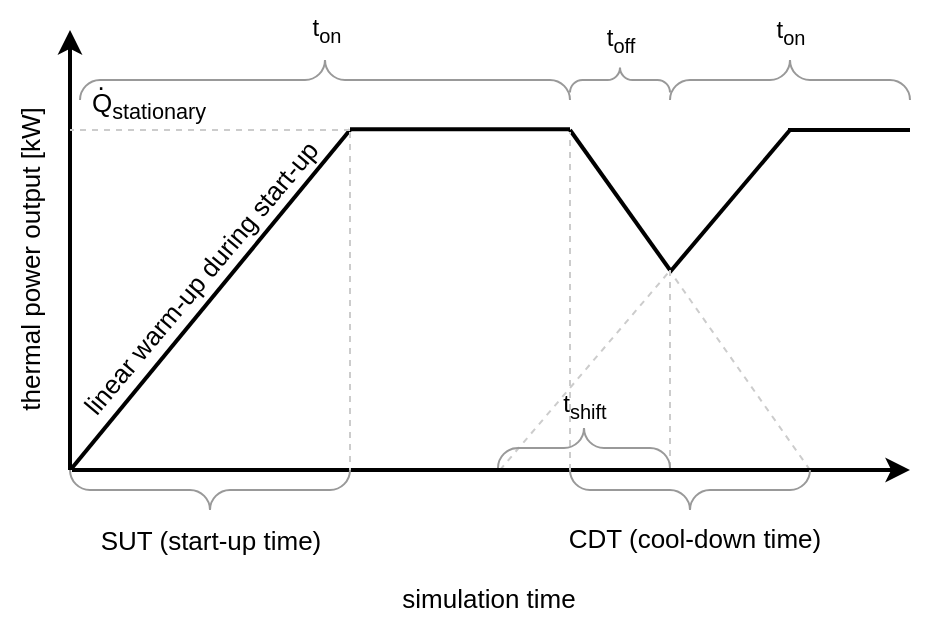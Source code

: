 <mxfile version="20.6.2" type="device"><diagram id="YZarFR_uoVgQtqTXhdG8" name="Seite-1"><mxGraphModel dx="879" dy="523" grid="1" gridSize="10" guides="1" tooltips="1" connect="1" arrows="1" fold="1" page="1" pageScale="1" pageWidth="827" pageHeight="1169" math="0" shadow="0"><root><mxCell id="0"/><mxCell id="1" parent="0"/><mxCell id="SUGY7cKZEnF_3Z1tiHrS-15" value="" style="endArrow=none;html=1;rounded=0;strokeWidth=1;fontSize=13;startArrow=none;startFill=0;dashed=1;strokeColor=#CCCCCC;" edge="1" parent="1"><mxGeometry width="50" height="50" relative="1" as="geometry"><mxPoint x="365" y="290" as="sourcePoint"/><mxPoint x="510" y="120" as="targetPoint"/></mxGeometry></mxCell><mxCell id="SUGY7cKZEnF_3Z1tiHrS-6" value="" style="endArrow=none;html=1;rounded=0;strokeWidth=1;fontSize=13;startArrow=none;startFill=0;dashed=1;strokeColor=#CCCCCC;" edge="1" parent="1"><mxGeometry width="50" height="50" relative="1" as="geometry"><mxPoint x="520" y="290" as="sourcePoint"/><mxPoint x="401" y="121.0" as="targetPoint"/></mxGeometry></mxCell><mxCell id="4bvL8-JfmBJlFlUhR-tv-1" value="" style="endArrow=none;html=1;rounded=0;strokeWidth=2;startArrow=classic;startFill=1;" parent="1" edge="1"><mxGeometry width="50" height="50" relative="1" as="geometry"><mxPoint x="150" y="70" as="sourcePoint"/><mxPoint x="150" y="290" as="targetPoint"/></mxGeometry></mxCell><mxCell id="4bvL8-JfmBJlFlUhR-tv-2" value="" style="endArrow=none;html=1;rounded=0;strokeWidth=2;startArrow=classic;startFill=1;" parent="1" edge="1"><mxGeometry width="50" height="50" relative="1" as="geometry"><mxPoint x="570" y="290" as="sourcePoint"/><mxPoint x="151" y="290" as="targetPoint"/></mxGeometry></mxCell><mxCell id="4bvL8-JfmBJlFlUhR-tv-3" value="simulation time" style="text;html=1;align=center;verticalAlign=middle;resizable=0;points=[];autosize=1;strokeColor=none;fillColor=none;fontSize=13;" parent="1" vertex="1"><mxGeometry x="304" y="339" width="110" height="30" as="geometry"/></mxCell><mxCell id="4bvL8-JfmBJlFlUhR-tv-6" value="SUT (start-up time)" style="text;html=1;align=center;verticalAlign=middle;resizable=0;points=[];autosize=1;strokeColor=none;fillColor=none;fontSize=13;" parent="1" vertex="1"><mxGeometry x="155" y="310" width="130" height="30" as="geometry"/></mxCell><mxCell id="4bvL8-JfmBJlFlUhR-tv-7" value="thermal power output [kW]" style="text;html=1;align=center;verticalAlign=middle;resizable=0;points=[];autosize=1;strokeColor=none;fillColor=none;rotation=-90;fontSize=13;" parent="1" vertex="1"><mxGeometry x="40" y="170" width="180" height="30" as="geometry"/></mxCell><mxCell id="4bvL8-JfmBJlFlUhR-tv-9" value="" style="endArrow=none;html=1;rounded=0;strokeWidth=2;fontSize=13;" parent="1" edge="1"><mxGeometry width="50" height="50" relative="1" as="geometry"><mxPoint x="151" y="289" as="sourcePoint"/><mxPoint x="290" y="120" as="targetPoint"/></mxGeometry></mxCell><mxCell id="4bvL8-JfmBJlFlUhR-tv-10" value="" style="endArrow=none;html=1;rounded=0;strokeWidth=1;fontSize=13;dashed=1;strokeColor=#CCCCCC;" parent="1" edge="1"><mxGeometry width="50" height="50" relative="1" as="geometry"><mxPoint x="290" y="121" as="sourcePoint"/><mxPoint x="290" y="290" as="targetPoint"/></mxGeometry></mxCell><mxCell id="4bvL8-JfmBJlFlUhR-tv-18" value="Q&lt;sub&gt;stationary&lt;/sub&gt;" style="text;html=1;align=center;verticalAlign=middle;resizable=0;points=[];autosize=1;strokeColor=none;fillColor=none;fontSize=13;" parent="1" vertex="1"><mxGeometry x="149" y="93" width="80" height="30" as="geometry"/></mxCell><mxCell id="4bvL8-JfmBJlFlUhR-tv-19" value="linear warm-up during start-up" style="text;html=1;align=center;verticalAlign=middle;resizable=0;points=[];autosize=1;strokeColor=none;fillColor=none;fontSize=13;rotation=-50;" parent="1" vertex="1"><mxGeometry x="115" y="179" width="200" height="30" as="geometry"/></mxCell><mxCell id="4bvL8-JfmBJlFlUhR-tv-20" value="." style="text;html=1;align=center;verticalAlign=middle;resizable=0;points=[];autosize=1;strokeColor=none;fillColor=none;fontSize=13;" parent="1" vertex="1"><mxGeometry x="150" y="80" width="30" height="30" as="geometry"/></mxCell><mxCell id="pITwe9ODAzLgKtNOmVbl-2" value="" style="endArrow=none;html=1;rounded=0;strokeWidth=1;fontSize=13;dashed=1;strokeColor=#CCCCCC;" parent="1" edge="1"><mxGeometry width="50" height="50" relative="1" as="geometry"><mxPoint x="290" y="120" as="sourcePoint"/><mxPoint x="150" y="120" as="targetPoint"/></mxGeometry></mxCell><mxCell id="pITwe9ODAzLgKtNOmVbl-3" value="" style="endArrow=none;html=1;rounded=0;strokeWidth=2;fontSize=13;startArrow=none;startFill=0;" parent="1" edge="1"><mxGeometry width="50" height="50" relative="1" as="geometry"><mxPoint x="400" y="119.65" as="sourcePoint"/><mxPoint x="290" y="119.65" as="targetPoint"/></mxGeometry></mxCell><mxCell id="SUGY7cKZEnF_3Z1tiHrS-2" value="" style="endArrow=none;html=1;rounded=0;strokeWidth=2;fontSize=13;startArrow=none;startFill=0;" edge="1" parent="1"><mxGeometry width="50" height="50" relative="1" as="geometry"><mxPoint x="450" y="190" as="sourcePoint"/><mxPoint x="400" y="120" as="targetPoint"/></mxGeometry></mxCell><mxCell id="SUGY7cKZEnF_3Z1tiHrS-4" value="" style="endArrow=none;html=1;rounded=0;strokeWidth=2;fontSize=13;" edge="1" parent="1"><mxGeometry width="50" height="50" relative="1" as="geometry"><mxPoint x="450" y="191" as="sourcePoint"/><mxPoint x="510" y="120" as="targetPoint"/></mxGeometry></mxCell><mxCell id="SUGY7cKZEnF_3Z1tiHrS-5" value="" style="endArrow=none;html=1;rounded=0;strokeWidth=2;fontSize=13;startArrow=none;startFill=0;" edge="1" parent="1"><mxGeometry width="50" height="50" relative="1" as="geometry"><mxPoint x="570" y="120" as="sourcePoint"/><mxPoint x="509" y="120.0" as="targetPoint"/></mxGeometry></mxCell><mxCell id="SUGY7cKZEnF_3Z1tiHrS-7" value="" style="endArrow=none;html=1;rounded=0;strokeWidth=1;fontSize=13;startArrow=none;startFill=0;dashed=1;strokeColor=#CCCCCC;" edge="1" parent="1"><mxGeometry width="50" height="50" relative="1" as="geometry"><mxPoint x="400" y="290" as="sourcePoint"/><mxPoint x="400.0" y="121" as="targetPoint"/></mxGeometry></mxCell><mxCell id="SUGY7cKZEnF_3Z1tiHrS-8" value="CDT (cool-down time)" style="text;html=1;align=center;verticalAlign=middle;resizable=0;points=[];autosize=1;strokeColor=none;fillColor=none;fontSize=13;" vertex="1" parent="1"><mxGeometry x="387" y="309" width="150" height="30" as="geometry"/></mxCell><mxCell id="SUGY7cKZEnF_3Z1tiHrS-9" value="" style="verticalLabelPosition=bottom;shadow=0;dashed=0;align=center;html=1;verticalAlign=top;strokeWidth=1;shape=mxgraph.mockup.markup.curlyBrace;strokeColor=#999999;rotation=-180;" vertex="1" parent="1"><mxGeometry x="150" y="290" width="140" height="20" as="geometry"/></mxCell><mxCell id="SUGY7cKZEnF_3Z1tiHrS-10" value="" style="verticalLabelPosition=bottom;shadow=0;dashed=0;align=center;html=1;verticalAlign=top;strokeWidth=1;shape=mxgraph.mockup.markup.curlyBrace;strokeColor=#999999;rotation=-180;" vertex="1" parent="1"><mxGeometry x="400" y="290" width="120" height="20" as="geometry"/></mxCell><mxCell id="SUGY7cKZEnF_3Z1tiHrS-14" value="" style="endArrow=none;html=1;rounded=0;strokeWidth=1;fontSize=13;dashed=1;strokeColor=#CCCCCC;" edge="1" parent="1"><mxGeometry width="50" height="50" relative="1" as="geometry"><mxPoint x="450" y="190" as="sourcePoint"/><mxPoint x="450" y="290" as="targetPoint"/></mxGeometry></mxCell><mxCell id="SUGY7cKZEnF_3Z1tiHrS-16" value="" style="verticalLabelPosition=bottom;shadow=0;dashed=0;align=center;html=1;verticalAlign=top;strokeWidth=1;shape=mxgraph.mockup.markup.curlyBrace;strokeColor=#999999;rotation=0;" vertex="1" parent="1"><mxGeometry x="364" y="269" width="86" height="20" as="geometry"/></mxCell><mxCell id="SUGY7cKZEnF_3Z1tiHrS-17" value="t&lt;sub&gt;shift&lt;/sub&gt;" style="text;html=1;align=center;verticalAlign=middle;resizable=0;points=[];autosize=1;strokeColor=none;fillColor=none;" vertex="1" parent="1"><mxGeometry x="382" y="243" width="50" height="30" as="geometry"/></mxCell><mxCell id="SUGY7cKZEnF_3Z1tiHrS-19" value="" style="verticalLabelPosition=bottom;shadow=0;dashed=0;align=center;html=1;verticalAlign=top;strokeWidth=1;shape=mxgraph.mockup.markup.curlyBrace;strokeColor=#999999;rotation=0;" vertex="1" parent="1"><mxGeometry x="155" y="85" width="245" height="20" as="geometry"/></mxCell><mxCell id="SUGY7cKZEnF_3Z1tiHrS-20" value="" style="verticalLabelPosition=bottom;shadow=0;dashed=0;align=center;html=1;verticalAlign=top;strokeWidth=1;shape=mxgraph.mockup.markup.curlyBrace;strokeColor=#999999;rotation=0;" vertex="1" parent="1"><mxGeometry x="400" y="85" width="50" height="20" as="geometry"/></mxCell><mxCell id="SUGY7cKZEnF_3Z1tiHrS-21" value="" style="verticalLabelPosition=bottom;shadow=0;dashed=0;align=center;html=1;verticalAlign=top;strokeWidth=1;shape=mxgraph.mockup.markup.curlyBrace;strokeColor=#999999;rotation=0;" vertex="1" parent="1"><mxGeometry x="450" y="85" width="120" height="20" as="geometry"/></mxCell><mxCell id="SUGY7cKZEnF_3Z1tiHrS-22" value="t&lt;sub&gt;on&lt;/sub&gt;" style="text;html=1;align=center;verticalAlign=middle;resizable=0;points=[];autosize=1;strokeColor=none;fillColor=none;" vertex="1" parent="1"><mxGeometry x="257.5" y="55" width="40" height="30" as="geometry"/></mxCell><mxCell id="SUGY7cKZEnF_3Z1tiHrS-23" value="t&lt;sub&gt;on&lt;/sub&gt;" style="text;html=1;align=center;verticalAlign=middle;resizable=0;points=[];autosize=1;strokeColor=none;fillColor=none;" vertex="1" parent="1"><mxGeometry x="490" y="56" width="40" height="30" as="geometry"/></mxCell><mxCell id="SUGY7cKZEnF_3Z1tiHrS-24" value="t&lt;sub&gt;off&lt;/sub&gt;" style="text;html=1;align=center;verticalAlign=middle;resizable=0;points=[];autosize=1;strokeColor=none;fillColor=none;" vertex="1" parent="1"><mxGeometry x="405" y="60" width="40" height="30" as="geometry"/></mxCell></root></mxGraphModel></diagram></mxfile>